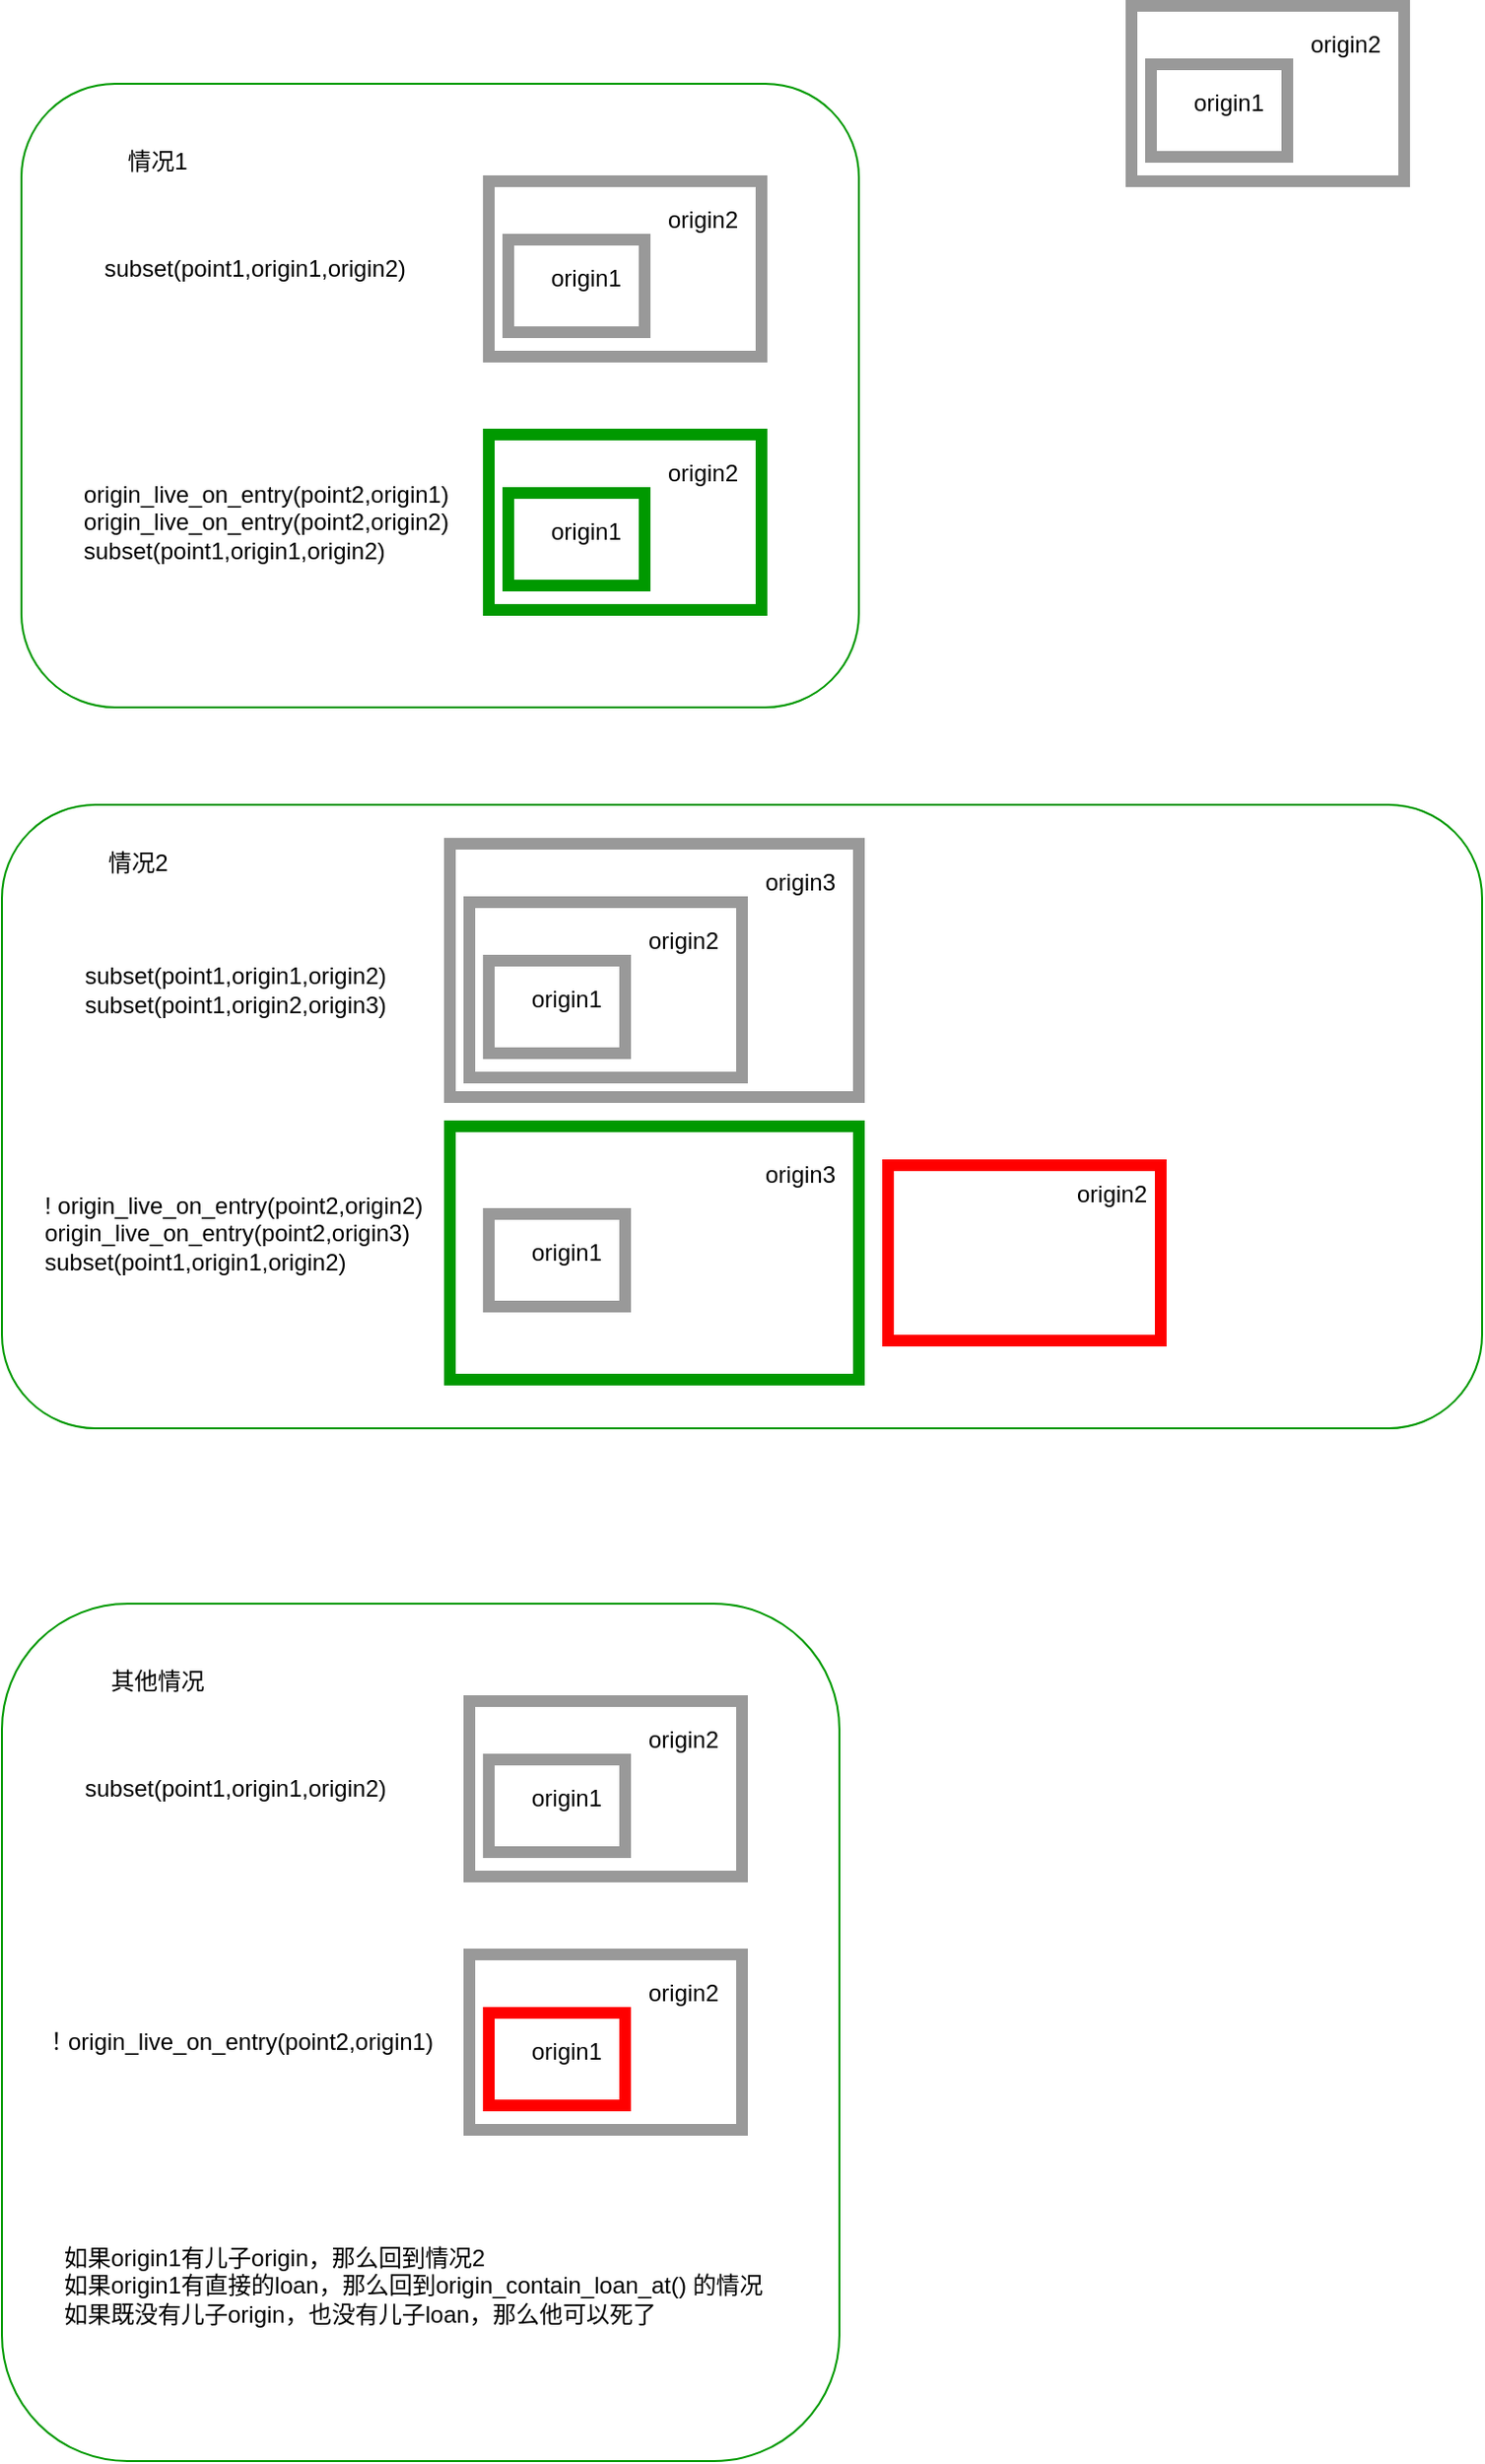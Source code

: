 <mxfile version="15.1.3" type="device"><diagram id="plFx2ursDPnVJaSPG2wW" name="Page-1"><mxGraphModel dx="572" dy="825" grid="1" gridSize="10" guides="1" tooltips="1" connect="1" arrows="1" fold="1" page="1" pageScale="1" pageWidth="850" pageHeight="1100" math="0" shadow="0"><root><mxCell id="0"/><mxCell id="1" parent="0"/><mxCell id="uRRGpRu2CE7D28V706gS-1" value="" style="rounded=1;whiteSpace=wrap;html=1;strokeColor=#009900;align=left;" vertex="1" parent="1"><mxGeometry x="1640" y="430" width="760" height="320" as="geometry"/></mxCell><mxCell id="uRRGpRu2CE7D28V706gS-2" value="" style="rounded=0;whiteSpace=wrap;html=1;strokeColor=#009900;strokeWidth=6;" vertex="1" parent="1"><mxGeometry x="1870" y="595" width="210" height="130" as="geometry"/></mxCell><mxCell id="uRRGpRu2CE7D28V706gS-3" value="" style="rounded=0;whiteSpace=wrap;html=1;strokeColor=#999999;strokeWidth=6;" vertex="1" parent="1"><mxGeometry x="1870" y="450" width="210" height="130" as="geometry"/></mxCell><mxCell id="uRRGpRu2CE7D28V706gS-4" value="" style="rounded=1;whiteSpace=wrap;html=1;strokeColor=#009900;align=left;" vertex="1" parent="1"><mxGeometry x="1650" y="60" width="430" height="320" as="geometry"/></mxCell><mxCell id="uRRGpRu2CE7D28V706gS-5" value="" style="rounded=0;whiteSpace=wrap;html=1;strokeColor=#999999;strokeWidth=6;" vertex="1" parent="1"><mxGeometry x="1890" y="110" width="140" height="90" as="geometry"/></mxCell><mxCell id="uRRGpRu2CE7D28V706gS-6" value="" style="rounded=0;whiteSpace=wrap;html=1;strokeColor=#999999;strokeWidth=6;" vertex="1" parent="1"><mxGeometry x="1900" y="140" width="70" height="47.5" as="geometry"/></mxCell><mxCell id="uRRGpRu2CE7D28V706gS-7" value="origin2" style="text;html=1;strokeColor=none;fillColor=none;align=center;verticalAlign=middle;whiteSpace=wrap;rounded=0;" vertex="1" parent="1"><mxGeometry x="1980" y="120" width="40" height="20" as="geometry"/></mxCell><mxCell id="uRRGpRu2CE7D28V706gS-8" value="origin1" style="text;html=1;strokeColor=none;fillColor=none;align=center;verticalAlign=middle;whiteSpace=wrap;rounded=0;" vertex="1" parent="1"><mxGeometry x="1920" y="150" width="40" height="20" as="geometry"/></mxCell><mxCell id="uRRGpRu2CE7D28V706gS-9" value="" style="rounded=0;whiteSpace=wrap;html=1;strokeColor=#009900;strokeWidth=6;" vertex="1" parent="1"><mxGeometry x="1890" y="240" width="140" height="90" as="geometry"/></mxCell><mxCell id="uRRGpRu2CE7D28V706gS-10" value="" style="rounded=0;whiteSpace=wrap;html=1;strokeColor=#009900;strokeWidth=6;" vertex="1" parent="1"><mxGeometry x="1900" y="270" width="70" height="47.5" as="geometry"/></mxCell><mxCell id="uRRGpRu2CE7D28V706gS-11" value="origin2" style="text;html=1;strokeColor=none;fillColor=none;align=center;verticalAlign=middle;whiteSpace=wrap;rounded=0;" vertex="1" parent="1"><mxGeometry x="1980" y="250" width="40" height="20" as="geometry"/></mxCell><mxCell id="uRRGpRu2CE7D28V706gS-12" value="origin1" style="text;html=1;strokeColor=none;fillColor=none;align=center;verticalAlign=middle;whiteSpace=wrap;rounded=0;" vertex="1" parent="1"><mxGeometry x="1920" y="280" width="40" height="20" as="geometry"/></mxCell><mxCell id="uRRGpRu2CE7D28V706gS-13" value="" style="rounded=0;whiteSpace=wrap;html=1;strokeColor=#999999;strokeWidth=6;" vertex="1" parent="1"><mxGeometry x="2220" y="20" width="140" height="90" as="geometry"/></mxCell><mxCell id="uRRGpRu2CE7D28V706gS-14" value="" style="rounded=0;whiteSpace=wrap;html=1;strokeColor=#999999;strokeWidth=6;" vertex="1" parent="1"><mxGeometry x="2230" y="50" width="70" height="47.5" as="geometry"/></mxCell><mxCell id="uRRGpRu2CE7D28V706gS-15" value="origin2" style="text;html=1;strokeColor=none;fillColor=none;align=center;verticalAlign=middle;whiteSpace=wrap;rounded=0;" vertex="1" parent="1"><mxGeometry x="2310" y="30" width="40" height="20" as="geometry"/></mxCell><mxCell id="uRRGpRu2CE7D28V706gS-16" value="origin1" style="text;html=1;strokeColor=none;fillColor=none;align=center;verticalAlign=middle;whiteSpace=wrap;rounded=0;" vertex="1" parent="1"><mxGeometry x="2250" y="60" width="40" height="20" as="geometry"/></mxCell><mxCell id="uRRGpRu2CE7D28V706gS-17" value="subset(point1,origin1,origin2)" style="text;html=1;strokeColor=none;fillColor=none;align=center;verticalAlign=middle;whiteSpace=wrap;rounded=0;" vertex="1" parent="1"><mxGeometry x="1690" y="145" width="160" height="20" as="geometry"/></mxCell><mxCell id="uRRGpRu2CE7D28V706gS-18" value="&lt;div&gt;&lt;span&gt;origin_live_on_entry(point2,origin1)&lt;/span&gt;&lt;/div&gt;&lt;div&gt;&lt;span&gt;origin_live_on_entry(point2,origin2)&lt;/span&gt;&lt;/div&gt;subset(point1,origin1,origin2)" style="text;html=1;strokeColor=none;fillColor=none;align=left;verticalAlign=middle;whiteSpace=wrap;rounded=0;" vertex="1" parent="1"><mxGeometry x="1680" y="260" width="200" height="50" as="geometry"/></mxCell><mxCell id="uRRGpRu2CE7D28V706gS-19" value="" style="rounded=0;whiteSpace=wrap;html=1;strokeColor=#999999;strokeWidth=6;" vertex="1" parent="1"><mxGeometry x="1880" y="480" width="140" height="90" as="geometry"/></mxCell><mxCell id="uRRGpRu2CE7D28V706gS-20" value="" style="rounded=0;whiteSpace=wrap;html=1;strokeColor=#999999;strokeWidth=6;" vertex="1" parent="1"><mxGeometry x="1890" y="510" width="70" height="47.5" as="geometry"/></mxCell><mxCell id="uRRGpRu2CE7D28V706gS-21" value="origin2" style="text;html=1;strokeColor=none;fillColor=none;align=center;verticalAlign=middle;whiteSpace=wrap;rounded=0;" vertex="1" parent="1"><mxGeometry x="1970" y="490" width="40" height="20" as="geometry"/></mxCell><mxCell id="uRRGpRu2CE7D28V706gS-22" value="origin1" style="text;html=1;strokeColor=none;fillColor=none;align=center;verticalAlign=middle;whiteSpace=wrap;rounded=0;" vertex="1" parent="1"><mxGeometry x="1910" y="520" width="40" height="20" as="geometry"/></mxCell><mxCell id="uRRGpRu2CE7D28V706gS-23" value="" style="rounded=0;whiteSpace=wrap;html=1;strokeColor=#FF0000;strokeWidth=6;" vertex="1" parent="1"><mxGeometry x="2095" y="615" width="140" height="90" as="geometry"/></mxCell><mxCell id="uRRGpRu2CE7D28V706gS-24" value="" style="rounded=0;whiteSpace=wrap;html=1;strokeColor=#999999;strokeWidth=6;" vertex="1" parent="1"><mxGeometry x="1890" y="640" width="70" height="47.5" as="geometry"/></mxCell><mxCell id="uRRGpRu2CE7D28V706gS-25" value="origin2" style="text;html=1;strokeColor=none;fillColor=none;align=center;verticalAlign=middle;whiteSpace=wrap;rounded=0;" vertex="1" parent="1"><mxGeometry x="2190" y="620" width="40" height="20" as="geometry"/></mxCell><mxCell id="uRRGpRu2CE7D28V706gS-26" value="origin1" style="text;html=1;strokeColor=none;fillColor=none;align=center;verticalAlign=middle;whiteSpace=wrap;rounded=0;" vertex="1" parent="1"><mxGeometry x="1910" y="650" width="40" height="20" as="geometry"/></mxCell><mxCell id="uRRGpRu2CE7D28V706gS-27" value="subset(point1,origin1,origin2)&lt;br&gt;subset(point1,origin2,origin3)" style="text;html=1;strokeColor=none;fillColor=none;align=center;verticalAlign=middle;whiteSpace=wrap;rounded=0;" vertex="1" parent="1"><mxGeometry x="1680" y="515" width="160" height="20" as="geometry"/></mxCell><mxCell id="uRRGpRu2CE7D28V706gS-28" value="&lt;div&gt;&lt;span&gt;! origin_live_on_entry(point2,origin2)&lt;/span&gt;&lt;/div&gt;&lt;div&gt;&lt;span&gt;origin_live_on_entry(point2,origin3)&lt;/span&gt;&lt;/div&gt;subset(point1,origin1,origin2)" style="text;html=1;strokeColor=none;fillColor=none;align=left;verticalAlign=middle;whiteSpace=wrap;rounded=0;" vertex="1" parent="1"><mxGeometry x="1660" y="640" width="220" height="20" as="geometry"/></mxCell><mxCell id="uRRGpRu2CE7D28V706gS-29" value="origin3" style="text;html=1;strokeColor=none;fillColor=none;align=center;verticalAlign=middle;whiteSpace=wrap;rounded=0;" vertex="1" parent="1"><mxGeometry x="2030" y="460" width="40" height="20" as="geometry"/></mxCell><mxCell id="uRRGpRu2CE7D28V706gS-30" value="origin3" style="text;html=1;strokeColor=none;fillColor=none;align=center;verticalAlign=middle;whiteSpace=wrap;rounded=0;" vertex="1" parent="1"><mxGeometry x="2030" y="610" width="40" height="20" as="geometry"/></mxCell><mxCell id="uRRGpRu2CE7D28V706gS-31" value="情况1" style="text;html=1;strokeColor=none;fillColor=none;align=center;verticalAlign=middle;whiteSpace=wrap;rounded=0;" vertex="1" parent="1"><mxGeometry x="1700" y="90" width="40" height="20" as="geometry"/></mxCell><mxCell id="uRRGpRu2CE7D28V706gS-32" value="情况2" style="text;html=1;strokeColor=none;fillColor=none;align=center;verticalAlign=middle;whiteSpace=wrap;rounded=0;" vertex="1" parent="1"><mxGeometry x="1690" y="450" width="40" height="20" as="geometry"/></mxCell><mxCell id="uRRGpRu2CE7D28V706gS-33" value="" style="rounded=1;whiteSpace=wrap;html=1;strokeColor=#009900;align=left;" vertex="1" parent="1"><mxGeometry x="1640" y="840" width="430" height="440" as="geometry"/></mxCell><mxCell id="uRRGpRu2CE7D28V706gS-34" value="" style="rounded=0;whiteSpace=wrap;html=1;strokeColor=#999999;strokeWidth=6;" vertex="1" parent="1"><mxGeometry x="1880" y="890" width="140" height="90" as="geometry"/></mxCell><mxCell id="uRRGpRu2CE7D28V706gS-35" value="" style="rounded=0;whiteSpace=wrap;html=1;strokeColor=#999999;strokeWidth=6;" vertex="1" parent="1"><mxGeometry x="1890" y="920" width="70" height="47.5" as="geometry"/></mxCell><mxCell id="uRRGpRu2CE7D28V706gS-36" value="origin2" style="text;html=1;strokeColor=none;fillColor=none;align=center;verticalAlign=middle;whiteSpace=wrap;rounded=0;" vertex="1" parent="1"><mxGeometry x="1970" y="900" width="40" height="20" as="geometry"/></mxCell><mxCell id="uRRGpRu2CE7D28V706gS-37" value="origin1" style="text;html=1;strokeColor=none;fillColor=none;align=center;verticalAlign=middle;whiteSpace=wrap;rounded=0;" vertex="1" parent="1"><mxGeometry x="1910" y="930" width="40" height="20" as="geometry"/></mxCell><mxCell id="uRRGpRu2CE7D28V706gS-38" value="" style="rounded=0;whiteSpace=wrap;html=1;strokeColor=#999999;strokeWidth=6;" vertex="1" parent="1"><mxGeometry x="1880" y="1020" width="140" height="90" as="geometry"/></mxCell><mxCell id="uRRGpRu2CE7D28V706gS-39" value="" style="rounded=0;whiteSpace=wrap;html=1;strokeColor=#FF0000;strokeWidth=6;" vertex="1" parent="1"><mxGeometry x="1890" y="1050" width="70" height="47.5" as="geometry"/></mxCell><mxCell id="uRRGpRu2CE7D28V706gS-40" value="origin2" style="text;html=1;strokeColor=none;fillColor=none;align=center;verticalAlign=middle;whiteSpace=wrap;rounded=0;" vertex="1" parent="1"><mxGeometry x="1970" y="1030" width="40" height="20" as="geometry"/></mxCell><mxCell id="uRRGpRu2CE7D28V706gS-41" value="origin1" style="text;html=1;strokeColor=none;fillColor=none;align=center;verticalAlign=middle;whiteSpace=wrap;rounded=0;" vertex="1" parent="1"><mxGeometry x="1910" y="1060" width="40" height="20" as="geometry"/></mxCell><mxCell id="uRRGpRu2CE7D28V706gS-42" value="subset(point1,origin1,origin2)" style="text;html=1;strokeColor=none;fillColor=none;align=center;verticalAlign=middle;whiteSpace=wrap;rounded=0;" vertex="1" parent="1"><mxGeometry x="1680" y="925" width="160" height="20" as="geometry"/></mxCell><mxCell id="uRRGpRu2CE7D28V706gS-43" value="&lt;div&gt;&lt;span&gt;！origin_live_on_entry(point2,origin1)&lt;/span&gt;&lt;/div&gt;" style="text;html=1;strokeColor=none;fillColor=none;align=left;verticalAlign=middle;whiteSpace=wrap;rounded=0;" vertex="1" parent="1"><mxGeometry x="1660" y="1040" width="210" height="50" as="geometry"/></mxCell><mxCell id="uRRGpRu2CE7D28V706gS-44" value="其他情况" style="text;html=1;strokeColor=none;fillColor=none;align=center;verticalAlign=middle;whiteSpace=wrap;rounded=0;" vertex="1" parent="1"><mxGeometry x="1690" y="870" width="60" height="20" as="geometry"/></mxCell><mxCell id="uRRGpRu2CE7D28V706gS-45" value="如果origin1有儿子origin，那么回到情况2&lt;br&gt;如果origin1有直接的loan，那么回到origin_contain_loan_at() 的情况&lt;br&gt;如果既没有儿子origin，也没有儿子loan，那么他可以死了" style="text;html=1;strokeColor=none;fillColor=none;align=left;verticalAlign=middle;whiteSpace=wrap;rounded=0;" vertex="1" parent="1"><mxGeometry x="1670" y="1150" width="370" height="80" as="geometry"/></mxCell></root></mxGraphModel></diagram></mxfile>